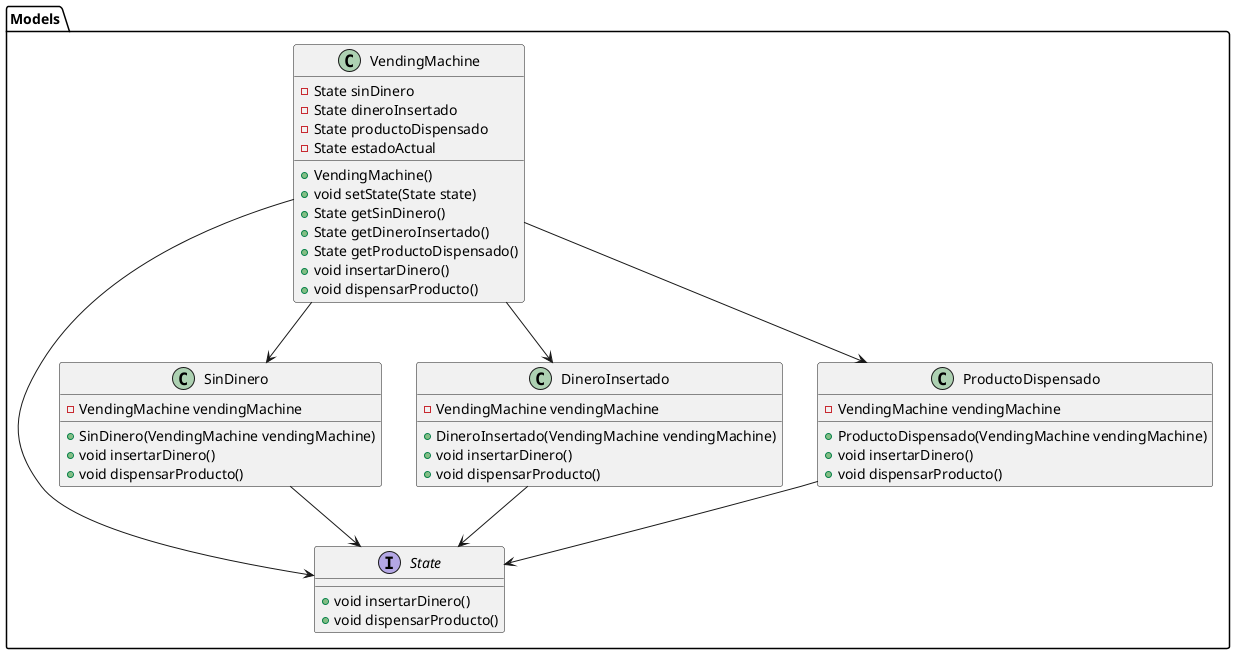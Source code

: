 @startuml diagramadeclases

package Models {
    interface State {
        +void insertarDinero()
        +void dispensarProducto()
    }

    class VendingMachine {
        -State sinDinero
        -State dineroInsertado
        -State productoDispensado
        -State estadoActual
        +VendingMachine()
        +void setState(State state)
        +State getSinDinero()
        +State getDineroInsertado()
        +State getProductoDispensado()
        +void insertarDinero()
        +void dispensarProducto()
    }

    class SinDinero {
        -VendingMachine vendingMachine
        +SinDinero(VendingMachine vendingMachine)
        +void insertarDinero()
        +void dispensarProducto()
    }

    class DineroInsertado {
        -VendingMachine vendingMachine
        +DineroInsertado(VendingMachine vendingMachine)
        +void insertarDinero()
        +void dispensarProducto()
    }

    class ProductoDispensado {
        -VendingMachine vendingMachine
        +ProductoDispensado(VendingMachine vendingMachine)
        +void insertarDinero()
        +void dispensarProducto()
    }

    VendingMachine --> State
    SinDinero --> State
    DineroInsertado --> State
    ProductoDispensado --> State
    VendingMachine --> SinDinero
    VendingMachine --> DineroInsertado
    VendingMachine --> ProductoDispensado
}

@enduml